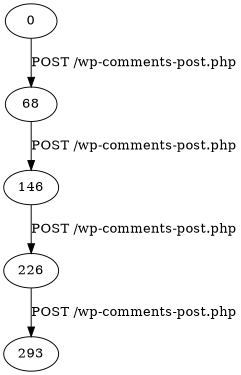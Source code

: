 digraph G {
	size="3,2.5";	
68 -> 146  [label="POST /wp-comments-post.php"];
0 -> 68  [label="POST /wp-comments-post.php"];
226 -> 293  [label="POST /wp-comments-post.php"];
146 -> 226  [label="POST /wp-comments-post.php"];
}

